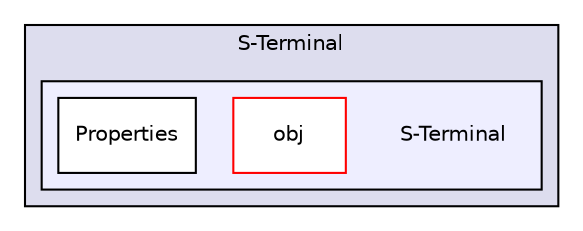 digraph "Superwikia-Alpha-Codebase/Superwikia-Documentation-Library/Superwikia Documentation Library/S-Terminal/S-Terminal" {
  compound=true
  node [ fontsize="10", fontname="Helvetica"];
  edge [ labelfontsize="10", labelfontname="Helvetica"];
  subgraph clusterdir_466c712a54d00c9cae4ee01a0f883a50 {
    graph [ bgcolor="#ddddee", pencolor="black", label="S-Terminal" fontname="Helvetica", fontsize="10", URL="dir_466c712a54d00c9cae4ee01a0f883a50.html"]
  subgraph clusterdir_3950fc17c8ac0cbe80bd42f84bea7d9a {
    graph [ bgcolor="#eeeeff", pencolor="black", label="" URL="dir_3950fc17c8ac0cbe80bd42f84bea7d9a.html"];
    dir_3950fc17c8ac0cbe80bd42f84bea7d9a [shape=plaintext label="S-Terminal"];
    dir_05a57bb97cf12075561ef238cd3d39fd [shape=box label="obj" color="red" fillcolor="white" style="filled" URL="dir_05a57bb97cf12075561ef238cd3d39fd.html"];
    dir_110b6d5112ce700ac2f62ed2d2bdb34f [shape=box label="Properties" color="black" fillcolor="white" style="filled" URL="dir_110b6d5112ce700ac2f62ed2d2bdb34f.html"];
  }
  }
}
